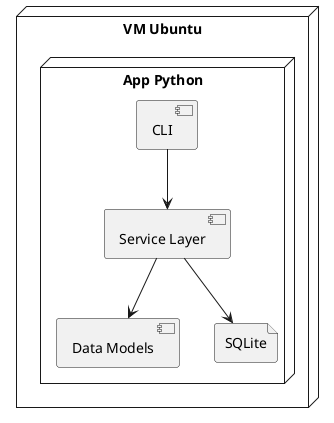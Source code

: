 @startuml vue_deploiement
node "VM Ubuntu" {
  node "App Python" {
    component "CLI"
    component "Service Layer"
    component "Data Models"
    file "SQLite"
  }
}

"CLI" --> "Service Layer"
"Service Layer" --> "Data Models"
"Service Layer" --> "SQLite"
@enduml
